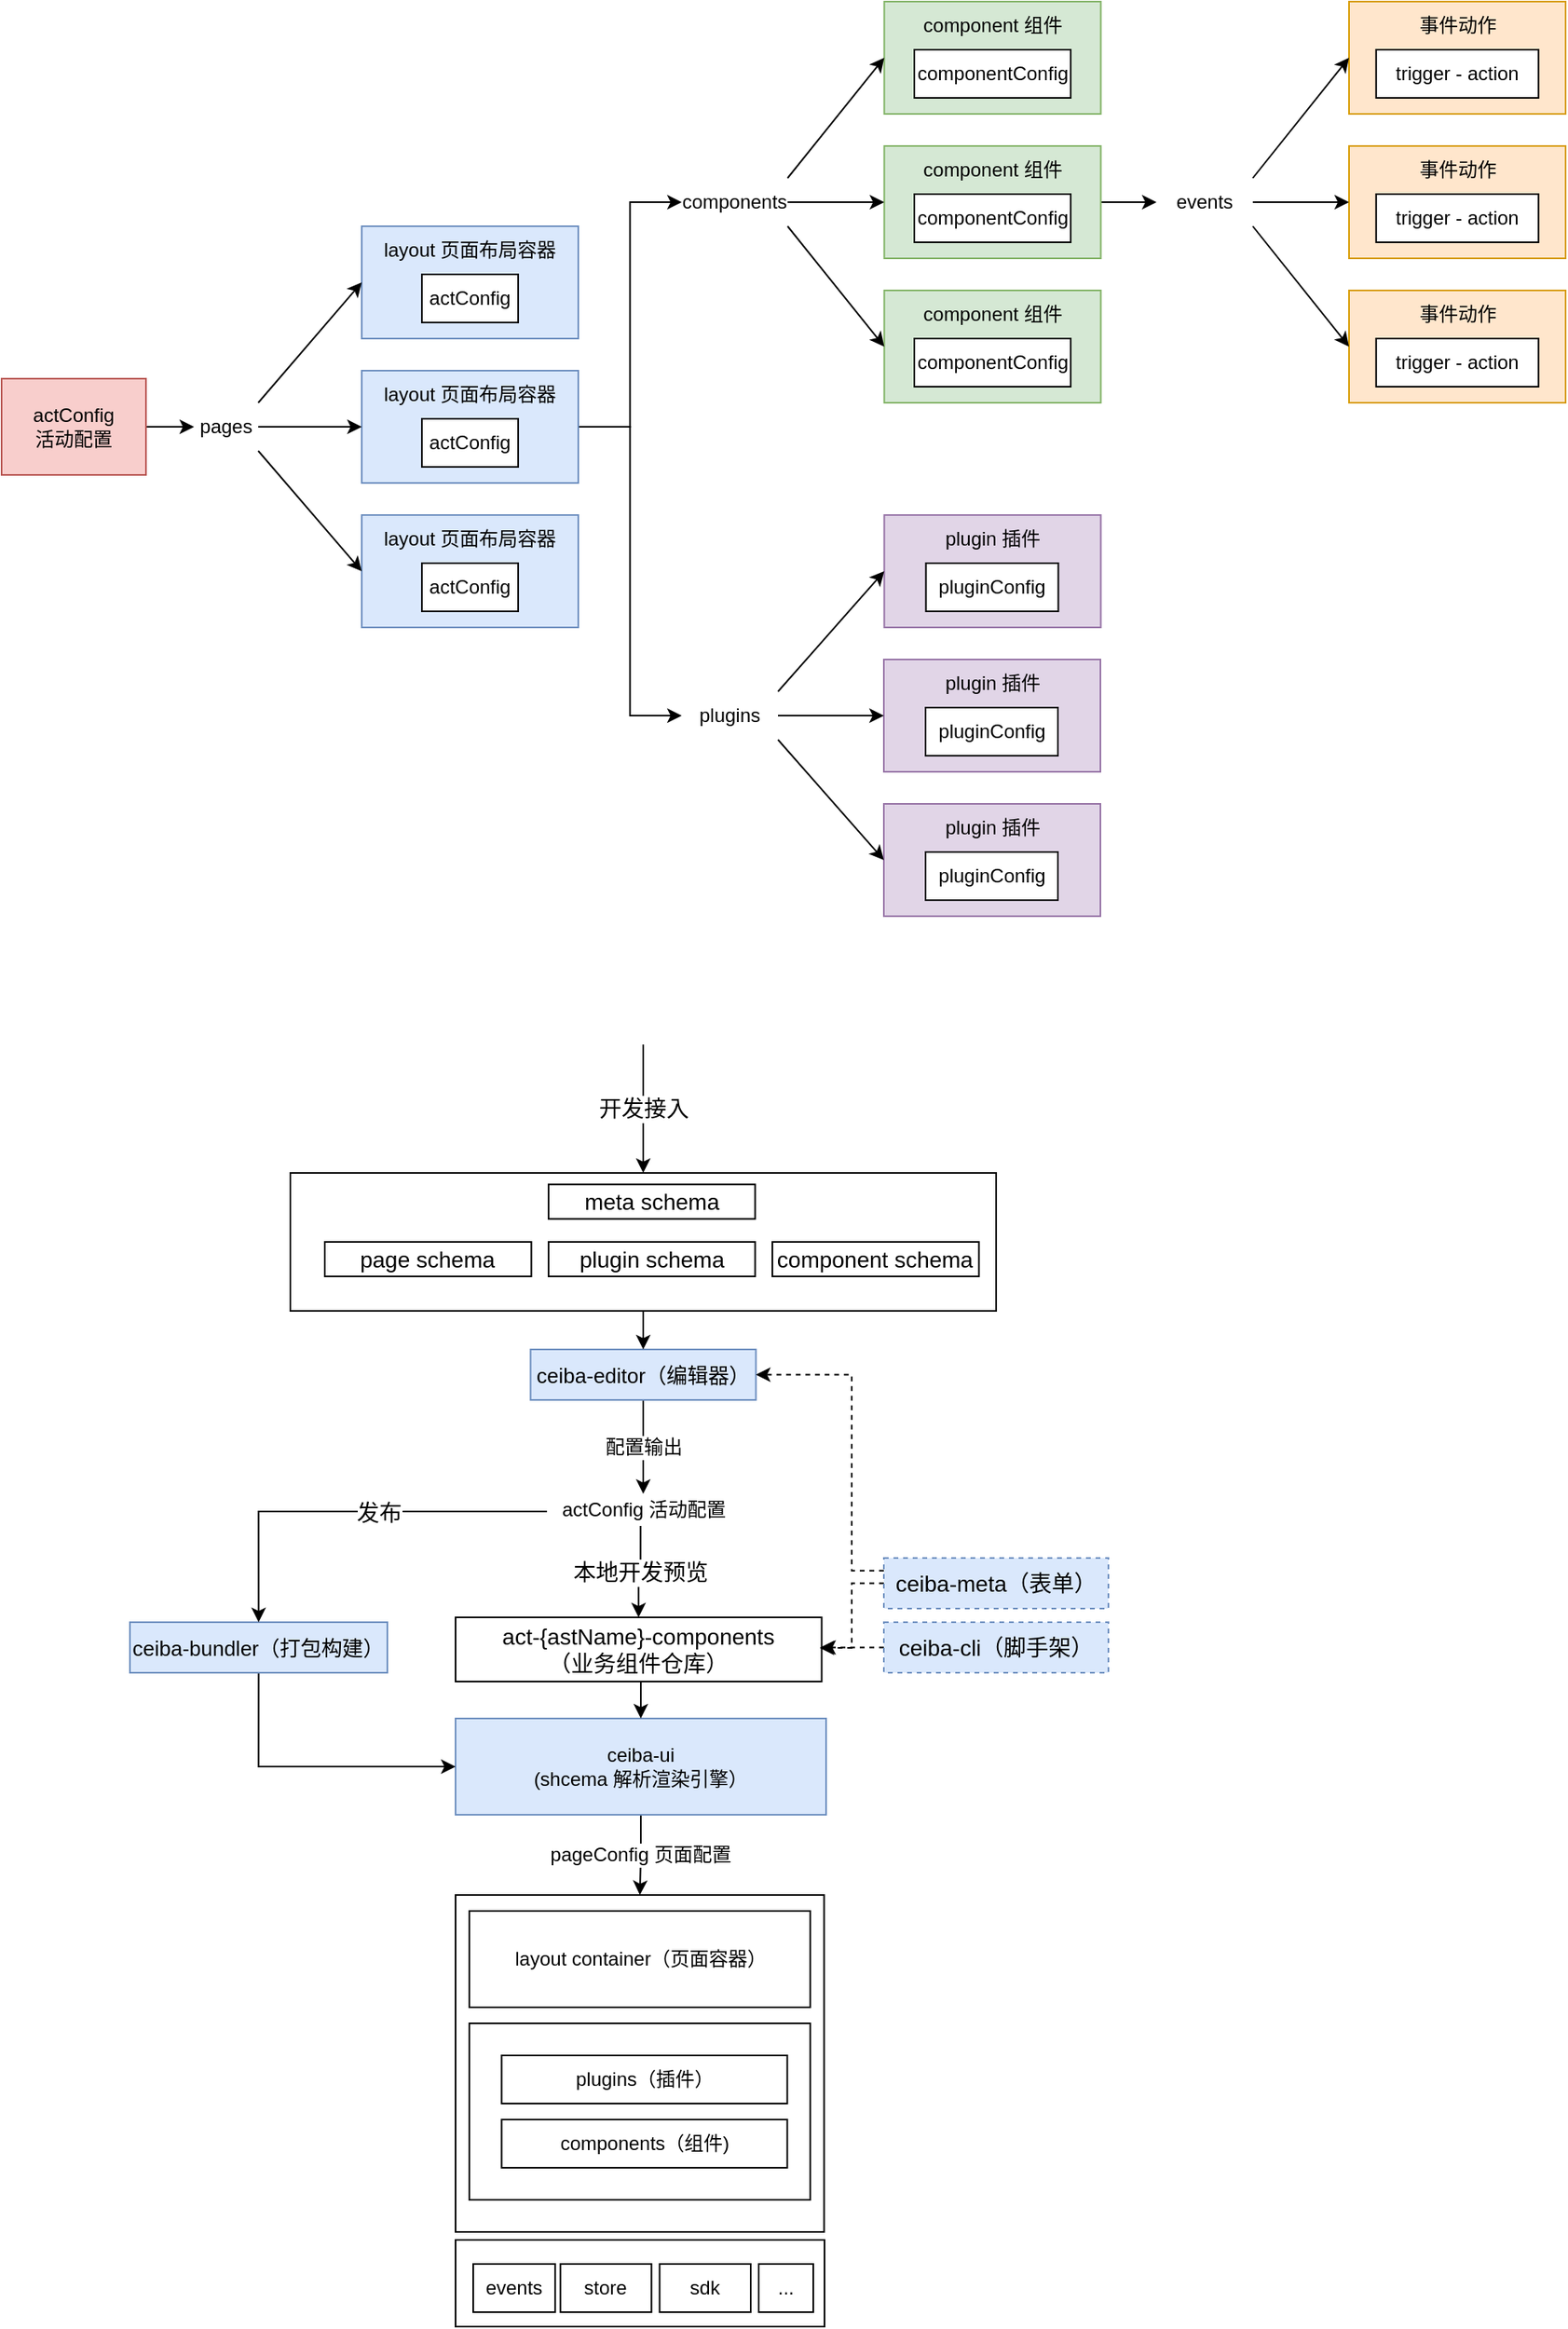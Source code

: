 <mxfile version="17.2.2" type="github">
  <diagram id="z3hTARYgiJ6AeHTWH3oq" name="Page-1">
    <mxGraphModel dx="2249" dy="1963" grid="1" gridSize="10" guides="1" tooltips="1" connect="1" arrows="1" fold="1" page="1" pageScale="1" pageWidth="827" pageHeight="1169" math="0" shadow="0">
      <root>
        <mxCell id="0" />
        <mxCell id="1" parent="0" />
        <mxCell id="QK8XMDVv3OCTIN3kpJLf-30" value="" style="rounded=0;whiteSpace=wrap;html=1;fillColor=#dae8fc;strokeColor=#6c8ebf;" vertex="1" parent="1">
          <mxGeometry x="214.52" y="-700" width="135" height="70" as="geometry" />
        </mxCell>
        <mxCell id="8SWkOzDCQGqLv8w6gFwN-64" value="" style="rounded=0;whiteSpace=wrap;html=1;fontSize=14;" parent="1" vertex="1">
          <mxGeometry x="273" y="555" width="230" height="54" as="geometry" />
        </mxCell>
        <mxCell id="8SWkOzDCQGqLv8w6gFwN-65" value="pageConfig 页面配置" style="edgeStyle=orthogonalEdgeStyle;rounded=0;orthogonalLoop=1;jettySize=auto;html=1;exitX=0.5;exitY=1;exitDx=0;exitDy=0;fontSize=12;" parent="1" source="8SWkOzDCQGqLv8w6gFwN-1" target="8SWkOzDCQGqLv8w6gFwN-4" edge="1">
          <mxGeometry relative="1" as="geometry" />
        </mxCell>
        <mxCell id="8SWkOzDCQGqLv8w6gFwN-1" value="ceiba-ui&lt;br&gt;(shcema 解析渲染引擎）" style="rounded=0;whiteSpace=wrap;html=1;fillColor=#dae8fc;strokeColor=#6c8ebf;" parent="1" vertex="1">
          <mxGeometry x="273" y="230" width="231" height="60" as="geometry" />
        </mxCell>
        <mxCell id="8SWkOzDCQGqLv8w6gFwN-31" value="" style="group" parent="1" vertex="1" connectable="0">
          <mxGeometry x="150" y="-90" width="480" height="231.5" as="geometry" />
        </mxCell>
        <mxCell id="8SWkOzDCQGqLv8w6gFwN-67" value="配置输出" style="edgeStyle=orthogonalEdgeStyle;rounded=0;orthogonalLoop=1;jettySize=auto;html=1;exitX=0.5;exitY=1;exitDx=0;exitDy=0;entryX=0.5;entryY=0;entryDx=0;entryDy=0;fontSize=12;" parent="8SWkOzDCQGqLv8w6gFwN-31" source="8SWkOzDCQGqLv8w6gFwN-20" edge="1">
          <mxGeometry relative="1" as="geometry">
            <mxPoint x="240" y="180" as="targetPoint" />
          </mxGeometry>
        </mxCell>
        <mxCell id="8SWkOzDCQGqLv8w6gFwN-20" value="ceiba-editor（编辑器）" style="rounded=0;whiteSpace=wrap;html=1;fontSize=13;fillColor=#dae8fc;strokeColor=#6c8ebf;" parent="8SWkOzDCQGqLv8w6gFwN-31" vertex="1">
          <mxGeometry x="169.756" y="90" width="140.488" height="31.5" as="geometry" />
        </mxCell>
        <mxCell id="8SWkOzDCQGqLv8w6gFwN-36" value="开发接入" style="endArrow=classic;html=1;rounded=0;fontSize=14;entryX=0.5;entryY=0;entryDx=0;entryDy=0;" parent="1" target="8SWkOzDCQGqLv8w6gFwN-29" edge="1">
          <mxGeometry width="50" height="50" relative="1" as="geometry">
            <mxPoint x="390" y="-190" as="sourcePoint" />
            <mxPoint x="410" y="-270" as="targetPoint" />
            <mxPoint as="offset" />
          </mxGeometry>
        </mxCell>
        <mxCell id="8SWkOzDCQGqLv8w6gFwN-51" style="edgeStyle=orthogonalEdgeStyle;rounded=0;orthogonalLoop=1;jettySize=auto;html=1;exitX=0.5;exitY=1;exitDx=0;exitDy=0;entryX=0.5;entryY=0;entryDx=0;entryDy=0;fontSize=14;" parent="1" source="8SWkOzDCQGqLv8w6gFwN-39" target="8SWkOzDCQGqLv8w6gFwN-1" edge="1">
          <mxGeometry relative="1" as="geometry" />
        </mxCell>
        <mxCell id="8SWkOzDCQGqLv8w6gFwN-39" value="act-{astName}-components&lt;br&gt;（业务组件仓库）" style="rounded=0;whiteSpace=wrap;html=1;fontSize=14;" parent="1" vertex="1">
          <mxGeometry x="273" y="167" width="228.24" height="40" as="geometry" />
        </mxCell>
        <mxCell id="8SWkOzDCQGqLv8w6gFwN-53" style="edgeStyle=orthogonalEdgeStyle;rounded=0;orthogonalLoop=1;jettySize=auto;html=1;exitX=0.5;exitY=1;exitDx=0;exitDy=0;entryX=0;entryY=0.5;entryDx=0;entryDy=0;fontSize=14;" parent="1" source="8SWkOzDCQGqLv8w6gFwN-40" target="8SWkOzDCQGqLv8w6gFwN-1" edge="1">
          <mxGeometry relative="1" as="geometry" />
        </mxCell>
        <mxCell id="8SWkOzDCQGqLv8w6gFwN-40" value="ceiba-bundler（打包构建）" style="rounded=0;whiteSpace=wrap;html=1;fontSize=13;fillColor=#dae8fc;strokeColor=#6c8ebf;" parent="1" vertex="1">
          <mxGeometry x="70" y="170" width="160.48" height="31.5" as="geometry" />
        </mxCell>
        <mxCell id="8SWkOzDCQGqLv8w6gFwN-45" value="本地开发预览" style="edgeStyle=orthogonalEdgeStyle;rounded=0;orthogonalLoop=1;jettySize=auto;html=1;exitX=0.486;exitY=1;exitDx=0;exitDy=0;fontSize=14;exitPerimeter=0;" parent="1" source="8SWkOzDCQGqLv8w6gFwN-68" target="8SWkOzDCQGqLv8w6gFwN-39" edge="1">
          <mxGeometry x="0.002" relative="1" as="geometry">
            <mxPoint x="390" y="120" as="sourcePoint" />
            <mxPoint as="offset" />
          </mxGeometry>
        </mxCell>
        <mxCell id="8SWkOzDCQGqLv8w6gFwN-46" style="edgeStyle=orthogonalEdgeStyle;rounded=0;orthogonalLoop=1;jettySize=auto;html=1;fontSize=14;entryX=0.5;entryY=0;entryDx=0;entryDy=0;exitX=0;exitY=0.55;exitDx=0;exitDy=0;exitPerimeter=0;" parent="1" source="8SWkOzDCQGqLv8w6gFwN-68" target="8SWkOzDCQGqLv8w6gFwN-40" edge="1">
          <mxGeometry relative="1" as="geometry">
            <mxPoint x="345" y="105" as="sourcePoint" />
            <mxPoint x="651.3" y="170" as="targetPoint" />
          </mxGeometry>
        </mxCell>
        <mxCell id="8SWkOzDCQGqLv8w6gFwN-47" value="发布" style="edgeLabel;html=1;align=center;verticalAlign=middle;resizable=0;points=[];fontSize=14;" parent="8SWkOzDCQGqLv8w6gFwN-46" vertex="1" connectable="0">
          <mxGeometry x="-0.15" y="1" relative="1" as="geometry">
            <mxPoint as="offset" />
          </mxGeometry>
        </mxCell>
        <mxCell id="8SWkOzDCQGqLv8w6gFwN-54" value="" style="group" parent="1" vertex="1" connectable="0">
          <mxGeometry x="273" y="340" width="229.75" height="210" as="geometry" />
        </mxCell>
        <mxCell id="8SWkOzDCQGqLv8w6gFwN-4" value="" style="rounded=0;whiteSpace=wrap;html=1;" parent="8SWkOzDCQGqLv8w6gFwN-54" vertex="1">
          <mxGeometry width="229.75" height="210" as="geometry" />
        </mxCell>
        <mxCell id="8SWkOzDCQGqLv8w6gFwN-5" value="layout container（页面容器）" style="rounded=0;whiteSpace=wrap;html=1;" parent="8SWkOzDCQGqLv8w6gFwN-54" vertex="1">
          <mxGeometry x="8.616" y="10" width="212.519" height="60" as="geometry" />
        </mxCell>
        <mxCell id="8SWkOzDCQGqLv8w6gFwN-6" value="" style="rounded=0;whiteSpace=wrap;html=1;" parent="8SWkOzDCQGqLv8w6gFwN-54" vertex="1">
          <mxGeometry x="8.616" y="80" width="212.519" height="110" as="geometry" />
        </mxCell>
        <mxCell id="8SWkOzDCQGqLv8w6gFwN-8" value="plugins（插件）" style="rounded=0;whiteSpace=wrap;html=1;" parent="8SWkOzDCQGqLv8w6gFwN-54" vertex="1">
          <mxGeometry x="28.719" y="100" width="178.056" height="30" as="geometry" />
        </mxCell>
        <mxCell id="8SWkOzDCQGqLv8w6gFwN-13" value="components（组件)" style="rounded=0;whiteSpace=wrap;html=1;" parent="8SWkOzDCQGqLv8w6gFwN-54" vertex="1">
          <mxGeometry x="28.719" y="140" width="178.056" height="30" as="geometry" />
        </mxCell>
        <mxCell id="8SWkOzDCQGqLv8w6gFwN-56" value="" style="group" parent="1" vertex="1" connectable="0">
          <mxGeometry x="284" y="570" width="173" height="30" as="geometry" />
        </mxCell>
        <mxCell id="8SWkOzDCQGqLv8w6gFwN-14" value="events" style="rounded=0;whiteSpace=wrap;html=1;" parent="8SWkOzDCQGqLv8w6gFwN-56" vertex="1">
          <mxGeometry width="51.111" height="30" as="geometry" />
        </mxCell>
        <mxCell id="8SWkOzDCQGqLv8w6gFwN-16" value="store" style="rounded=0;whiteSpace=wrap;html=1;" parent="8SWkOzDCQGqLv8w6gFwN-56" vertex="1">
          <mxGeometry x="54.357" width="56.79" height="30" as="geometry" />
        </mxCell>
        <mxCell id="8SWkOzDCQGqLv8w6gFwN-55" value="sdk" style="rounded=0;whiteSpace=wrap;html=1;" parent="8SWkOzDCQGqLv8w6gFwN-56" vertex="1">
          <mxGeometry x="116.21" width="56.79" height="30" as="geometry" />
        </mxCell>
        <mxCell id="8SWkOzDCQGqLv8w6gFwN-57" value="..." style="rounded=0;whiteSpace=wrap;html=1;" parent="1" vertex="1">
          <mxGeometry x="462" y="570" width="34" height="30" as="geometry" />
        </mxCell>
        <mxCell id="8SWkOzDCQGqLv8w6gFwN-68" value="actConfig 活动配置" style="text;html=1;align=center;verticalAlign=middle;resizable=0;points=[];autosize=1;strokeColor=none;fillColor=none;fontSize=12;" parent="1" vertex="1">
          <mxGeometry x="330" y="90" width="120" height="20" as="geometry" />
        </mxCell>
        <mxCell id="8SWkOzDCQGqLv8w6gFwN-71" style="edgeStyle=orthogonalEdgeStyle;rounded=0;orthogonalLoop=1;jettySize=auto;html=1;exitX=0;exitY=0.5;exitDx=0;exitDy=0;fontSize=12;dashed=1;" parent="1" source="8SWkOzDCQGqLv8w6gFwN-69" edge="1">
          <mxGeometry relative="1" as="geometry">
            <mxPoint x="501" y="186" as="targetPoint" />
          </mxGeometry>
        </mxCell>
        <mxCell id="8SWkOzDCQGqLv8w6gFwN-69" value="ceiba-cli（脚手架）" style="rounded=0;whiteSpace=wrap;html=1;fontSize=14;fillColor=#dae8fc;strokeColor=#6c8ebf;dashed=1;" parent="1" vertex="1">
          <mxGeometry x="540" y="170" width="140" height="31.5" as="geometry" />
        </mxCell>
        <mxCell id="8SWkOzDCQGqLv8w6gFwN-72" style="edgeStyle=orthogonalEdgeStyle;rounded=0;orthogonalLoop=1;jettySize=auto;html=1;exitX=0;exitY=0.5;exitDx=0;exitDy=0;fontSize=12;dashed=1;" parent="1" source="8SWkOzDCQGqLv8w6gFwN-70" edge="1">
          <mxGeometry relative="1" as="geometry">
            <mxPoint x="500" y="186" as="targetPoint" />
            <Array as="points">
              <mxPoint x="520" y="146" />
              <mxPoint x="520" y="186" />
            </Array>
          </mxGeometry>
        </mxCell>
        <mxCell id="8SWkOzDCQGqLv8w6gFwN-73" style="edgeStyle=orthogonalEdgeStyle;rounded=0;orthogonalLoop=1;jettySize=auto;html=1;exitX=0;exitY=0.25;exitDx=0;exitDy=0;entryX=1;entryY=0.5;entryDx=0;entryDy=0;fontSize=12;dashed=1;" parent="1" source="8SWkOzDCQGqLv8w6gFwN-70" target="8SWkOzDCQGqLv8w6gFwN-20" edge="1">
          <mxGeometry relative="1" as="geometry">
            <Array as="points">
              <mxPoint x="520" y="138" />
              <mxPoint x="520" y="16" />
            </Array>
          </mxGeometry>
        </mxCell>
        <mxCell id="8SWkOzDCQGqLv8w6gFwN-70" value="ceiba-meta（表单）" style="rounded=0;whiteSpace=wrap;html=1;fontSize=14;fillColor=#dae8fc;strokeColor=#6c8ebf;dashed=1;" parent="1" vertex="1">
          <mxGeometry x="540" y="130" width="140" height="31.5" as="geometry" />
        </mxCell>
        <mxCell id="8SWkOzDCQGqLv8w6gFwN-74" value="" style="group" parent="1" vertex="1" connectable="0">
          <mxGeometry x="170" y="-110" width="440" height="86" as="geometry" />
        </mxCell>
        <mxCell id="8SWkOzDCQGqLv8w6gFwN-29" value="" style="rounded=0;whiteSpace=wrap;html=1;fontSize=14;" parent="8SWkOzDCQGqLv8w6gFwN-74" vertex="1">
          <mxGeometry width="440" height="86" as="geometry" />
        </mxCell>
        <mxCell id="8SWkOzDCQGqLv8w6gFwN-18" value="page schema" style="rounded=0;whiteSpace=wrap;html=1;fontSize=14;" parent="8SWkOzDCQGqLv8w6gFwN-74" vertex="1">
          <mxGeometry x="21.463" y="43" width="128.78" height="21.5" as="geometry" />
        </mxCell>
        <mxCell id="8SWkOzDCQGqLv8w6gFwN-21" value="plugin schema" style="rounded=0;whiteSpace=wrap;html=1;fontSize=14;" parent="8SWkOzDCQGqLv8w6gFwN-74" vertex="1">
          <mxGeometry x="160.976" y="43" width="128.78" height="21.5" as="geometry" />
        </mxCell>
        <mxCell id="8SWkOzDCQGqLv8w6gFwN-22" value="component schema" style="rounded=0;whiteSpace=wrap;html=1;fontSize=14;" parent="8SWkOzDCQGqLv8w6gFwN-74" vertex="1">
          <mxGeometry x="300.488" y="43" width="128.78" height="21.5" as="geometry" />
        </mxCell>
        <mxCell id="8SWkOzDCQGqLv8w6gFwN-25" value="meta schema" style="rounded=0;whiteSpace=wrap;html=1;fontSize=14;" parent="8SWkOzDCQGqLv8w6gFwN-74" vertex="1">
          <mxGeometry x="160.976" y="7.167" width="128.78" height="21.5" as="geometry" />
        </mxCell>
        <mxCell id="8SWkOzDCQGqLv8w6gFwN-30" value="" style="edgeStyle=orthogonalEdgeStyle;rounded=0;orthogonalLoop=1;jettySize=auto;html=1;exitX=0.5;exitY=1;exitDx=0;exitDy=0;entryX=0.5;entryY=0;entryDx=0;entryDy=0;fontSize=14;" parent="1" source="8SWkOzDCQGqLv8w6gFwN-29" target="8SWkOzDCQGqLv8w6gFwN-20" edge="1">
          <mxGeometry relative="1" as="geometry" />
        </mxCell>
        <mxCell id="QK8XMDVv3OCTIN3kpJLf-87" style="edgeStyle=orthogonalEdgeStyle;rounded=0;orthogonalLoop=1;jettySize=auto;html=1;exitX=1;exitY=0.5;exitDx=0;exitDy=0;" edge="1" parent="1" source="QK8XMDVv3OCTIN3kpJLf-1" target="QK8XMDVv3OCTIN3kpJLf-86">
          <mxGeometry relative="1" as="geometry" />
        </mxCell>
        <mxCell id="QK8XMDVv3OCTIN3kpJLf-1" value="actConfig &lt;br&gt;活动配置" style="rounded=0;whiteSpace=wrap;html=1;fillColor=#f8cecc;strokeColor=#b85450;" vertex="1" parent="1">
          <mxGeometry x="-10" y="-605" width="90" height="60" as="geometry" />
        </mxCell>
        <mxCell id="QK8XMDVv3OCTIN3kpJLf-29" value="actConfig" style="rounded=0;whiteSpace=wrap;html=1;" vertex="1" parent="1">
          <mxGeometry x="252.02" y="-670" width="60" height="30" as="geometry" />
        </mxCell>
        <mxCell id="QK8XMDVv3OCTIN3kpJLf-31" value="layout 页面布局容器" style="text;html=1;strokeColor=none;fillColor=none;align=center;verticalAlign=middle;whiteSpace=wrap;rounded=0;" vertex="1" parent="1">
          <mxGeometry x="222.02" y="-700" width="120" height="30" as="geometry" />
        </mxCell>
        <mxCell id="QK8XMDVv3OCTIN3kpJLf-93" style="edgeStyle=orthogonalEdgeStyle;rounded=0;orthogonalLoop=1;jettySize=auto;html=1;exitX=1;exitY=0.5;exitDx=0;exitDy=0;entryX=0;entryY=0.5;entryDx=0;entryDy=0;" edge="1" parent="1" source="QK8XMDVv3OCTIN3kpJLf-38" target="QK8XMDVv3OCTIN3kpJLf-92">
          <mxGeometry relative="1" as="geometry" />
        </mxCell>
        <mxCell id="QK8XMDVv3OCTIN3kpJLf-95" style="edgeStyle=orthogonalEdgeStyle;rounded=0;orthogonalLoop=1;jettySize=auto;html=1;exitX=1;exitY=0.5;exitDx=0;exitDy=0;entryX=0;entryY=0.5;entryDx=0;entryDy=0;" edge="1" parent="1" source="QK8XMDVv3OCTIN3kpJLf-38" target="QK8XMDVv3OCTIN3kpJLf-94">
          <mxGeometry relative="1" as="geometry" />
        </mxCell>
        <mxCell id="QK8XMDVv3OCTIN3kpJLf-38" value="" style="rounded=0;whiteSpace=wrap;html=1;fillColor=#dae8fc;strokeColor=#6c8ebf;" vertex="1" parent="1">
          <mxGeometry x="214.52" y="-610" width="135" height="70" as="geometry" />
        </mxCell>
        <mxCell id="QK8XMDVv3OCTIN3kpJLf-39" value="actConfig" style="rounded=0;whiteSpace=wrap;html=1;" vertex="1" parent="1">
          <mxGeometry x="252.02" y="-580" width="60" height="30" as="geometry" />
        </mxCell>
        <mxCell id="QK8XMDVv3OCTIN3kpJLf-40" value="layout 页面布局容器" style="text;html=1;strokeColor=none;fillColor=none;align=center;verticalAlign=middle;whiteSpace=wrap;rounded=0;" vertex="1" parent="1">
          <mxGeometry x="222.02" y="-610" width="120" height="30" as="geometry" />
        </mxCell>
        <mxCell id="QK8XMDVv3OCTIN3kpJLf-41" value="" style="rounded=0;whiteSpace=wrap;html=1;fillColor=#dae8fc;strokeColor=#6c8ebf;" vertex="1" parent="1">
          <mxGeometry x="214.52" y="-520" width="135" height="70" as="geometry" />
        </mxCell>
        <mxCell id="QK8XMDVv3OCTIN3kpJLf-42" value="actConfig" style="rounded=0;whiteSpace=wrap;html=1;" vertex="1" parent="1">
          <mxGeometry x="252.02" y="-490" width="60" height="30" as="geometry" />
        </mxCell>
        <mxCell id="QK8XMDVv3OCTIN3kpJLf-43" value="layout 页面布局容器" style="text;html=1;strokeColor=none;fillColor=none;align=center;verticalAlign=middle;whiteSpace=wrap;rounded=0;" vertex="1" parent="1">
          <mxGeometry x="222.02" y="-520" width="120" height="30" as="geometry" />
        </mxCell>
        <mxCell id="QK8XMDVv3OCTIN3kpJLf-44" value="" style="rounded=0;whiteSpace=wrap;html=1;fillColor=#d5e8d4;strokeColor=#82b366;" vertex="1" parent="1">
          <mxGeometry x="540.25" y="-840" width="135" height="70" as="geometry" />
        </mxCell>
        <mxCell id="QK8XMDVv3OCTIN3kpJLf-45" value="componentConfig" style="rounded=0;whiteSpace=wrap;html=1;" vertex="1" parent="1">
          <mxGeometry x="559" y="-810" width="97.5" height="30" as="geometry" />
        </mxCell>
        <mxCell id="QK8XMDVv3OCTIN3kpJLf-46" value="component 组件" style="text;html=1;strokeColor=none;fillColor=none;align=center;verticalAlign=middle;whiteSpace=wrap;rounded=0;" vertex="1" parent="1">
          <mxGeometry x="547.75" y="-840" width="120" height="30" as="geometry" />
        </mxCell>
        <mxCell id="QK8XMDVv3OCTIN3kpJLf-53" value="" style="rounded=0;whiteSpace=wrap;html=1;fillColor=#e1d5e7;strokeColor=#9673a6;" vertex="1" parent="1">
          <mxGeometry x="540.25" y="-520" width="135" height="70" as="geometry" />
        </mxCell>
        <mxCell id="QK8XMDVv3OCTIN3kpJLf-54" value="pluginConfig" style="rounded=0;whiteSpace=wrap;html=1;" vertex="1" parent="1">
          <mxGeometry x="566.25" y="-490" width="82.5" height="30" as="geometry" />
        </mxCell>
        <mxCell id="QK8XMDVv3OCTIN3kpJLf-55" value="plugin 插件" style="text;html=1;strokeColor=none;fillColor=none;align=center;verticalAlign=middle;whiteSpace=wrap;rounded=0;" vertex="1" parent="1">
          <mxGeometry x="547.75" y="-520" width="120" height="30" as="geometry" />
        </mxCell>
        <mxCell id="QK8XMDVv3OCTIN3kpJLf-108" style="edgeStyle=orthogonalEdgeStyle;rounded=0;orthogonalLoop=1;jettySize=auto;html=1;exitX=1;exitY=0.5;exitDx=0;exitDy=0;" edge="1" parent="1" source="QK8XMDVv3OCTIN3kpJLf-64" target="QK8XMDVv3OCTIN3kpJLf-104">
          <mxGeometry relative="1" as="geometry" />
        </mxCell>
        <mxCell id="QK8XMDVv3OCTIN3kpJLf-64" value="" style="rounded=0;whiteSpace=wrap;html=1;fillColor=#d5e8d4;strokeColor=#82b366;" vertex="1" parent="1">
          <mxGeometry x="540.25" y="-750" width="135" height="70" as="geometry" />
        </mxCell>
        <mxCell id="QK8XMDVv3OCTIN3kpJLf-65" value="componentConfig" style="rounded=0;whiteSpace=wrap;html=1;" vertex="1" parent="1">
          <mxGeometry x="559" y="-720" width="97.5" height="30" as="geometry" />
        </mxCell>
        <mxCell id="QK8XMDVv3OCTIN3kpJLf-66" value="component 组件" style="text;html=1;strokeColor=none;fillColor=none;align=center;verticalAlign=middle;whiteSpace=wrap;rounded=0;" vertex="1" parent="1">
          <mxGeometry x="547.75" y="-750" width="120" height="30" as="geometry" />
        </mxCell>
        <mxCell id="QK8XMDVv3OCTIN3kpJLf-67" value="" style="rounded=0;whiteSpace=wrap;html=1;fillColor=#d5e8d4;strokeColor=#82b366;" vertex="1" parent="1">
          <mxGeometry x="540.25" y="-660" width="135" height="70" as="geometry" />
        </mxCell>
        <mxCell id="QK8XMDVv3OCTIN3kpJLf-68" value="componentConfig" style="rounded=0;whiteSpace=wrap;html=1;" vertex="1" parent="1">
          <mxGeometry x="559" y="-630" width="97.5" height="30" as="geometry" />
        </mxCell>
        <mxCell id="QK8XMDVv3OCTIN3kpJLf-69" value="component 组件" style="text;html=1;strokeColor=none;fillColor=none;align=center;verticalAlign=middle;whiteSpace=wrap;rounded=0;" vertex="1" parent="1">
          <mxGeometry x="547.75" y="-660" width="120" height="30" as="geometry" />
        </mxCell>
        <mxCell id="QK8XMDVv3OCTIN3kpJLf-70" value="" style="rounded=0;whiteSpace=wrap;html=1;fillColor=#e1d5e7;strokeColor=#9673a6;" vertex="1" parent="1">
          <mxGeometry x="540" y="-430" width="135" height="70" as="geometry" />
        </mxCell>
        <mxCell id="QK8XMDVv3OCTIN3kpJLf-71" value="pluginConfig" style="rounded=0;whiteSpace=wrap;html=1;" vertex="1" parent="1">
          <mxGeometry x="566" y="-400" width="82.5" height="30" as="geometry" />
        </mxCell>
        <mxCell id="QK8XMDVv3OCTIN3kpJLf-72" value="plugin 插件" style="text;html=1;strokeColor=none;fillColor=none;align=center;verticalAlign=middle;whiteSpace=wrap;rounded=0;" vertex="1" parent="1">
          <mxGeometry x="547.5" y="-430" width="120" height="30" as="geometry" />
        </mxCell>
        <mxCell id="QK8XMDVv3OCTIN3kpJLf-73" value="" style="rounded=0;whiteSpace=wrap;html=1;fillColor=#e1d5e7;strokeColor=#9673a6;" vertex="1" parent="1">
          <mxGeometry x="540" y="-340" width="135" height="70" as="geometry" />
        </mxCell>
        <mxCell id="QK8XMDVv3OCTIN3kpJLf-74" value="pluginConfig" style="rounded=0;whiteSpace=wrap;html=1;" vertex="1" parent="1">
          <mxGeometry x="566" y="-310" width="82.5" height="30" as="geometry" />
        </mxCell>
        <mxCell id="QK8XMDVv3OCTIN3kpJLf-75" value="plugin 插件" style="text;html=1;strokeColor=none;fillColor=none;align=center;verticalAlign=middle;whiteSpace=wrap;rounded=0;" vertex="1" parent="1">
          <mxGeometry x="547.5" y="-340" width="120" height="30" as="geometry" />
        </mxCell>
        <mxCell id="QK8XMDVv3OCTIN3kpJLf-76" value="" style="rounded=0;whiteSpace=wrap;html=1;fillColor=#ffe6cc;strokeColor=#d79b00;" vertex="1" parent="1">
          <mxGeometry x="830" y="-840" width="135" height="70" as="geometry" />
        </mxCell>
        <mxCell id="QK8XMDVv3OCTIN3kpJLf-77" value="trigger - action" style="rounded=0;whiteSpace=wrap;html=1;" vertex="1" parent="1">
          <mxGeometry x="846.875" y="-810" width="101.25" height="30" as="geometry" />
        </mxCell>
        <mxCell id="QK8XMDVv3OCTIN3kpJLf-78" value="事件动作" style="text;html=1;strokeColor=none;fillColor=none;align=center;verticalAlign=middle;whiteSpace=wrap;rounded=0;" vertex="1" parent="1">
          <mxGeometry x="837.5" y="-840" width="120" height="30" as="geometry" />
        </mxCell>
        <mxCell id="QK8XMDVv3OCTIN3kpJLf-79" value="" style="rounded=0;whiteSpace=wrap;html=1;fillColor=#ffe6cc;strokeColor=#d79b00;" vertex="1" parent="1">
          <mxGeometry x="830" y="-750" width="135" height="70" as="geometry" />
        </mxCell>
        <mxCell id="QK8XMDVv3OCTIN3kpJLf-80" value="trigger - action" style="rounded=0;whiteSpace=wrap;html=1;" vertex="1" parent="1">
          <mxGeometry x="846.875" y="-720" width="101.25" height="30" as="geometry" />
        </mxCell>
        <mxCell id="QK8XMDVv3OCTIN3kpJLf-81" value="事件动作" style="text;html=1;strokeColor=none;fillColor=none;align=center;verticalAlign=middle;whiteSpace=wrap;rounded=0;" vertex="1" parent="1">
          <mxGeometry x="837.5" y="-750" width="120" height="30" as="geometry" />
        </mxCell>
        <mxCell id="QK8XMDVv3OCTIN3kpJLf-82" value="" style="rounded=0;whiteSpace=wrap;html=1;fillColor=#ffe6cc;strokeColor=#d79b00;" vertex="1" parent="1">
          <mxGeometry x="830" y="-660" width="135" height="70" as="geometry" />
        </mxCell>
        <mxCell id="QK8XMDVv3OCTIN3kpJLf-83" value="trigger - action" style="rounded=0;whiteSpace=wrap;html=1;" vertex="1" parent="1">
          <mxGeometry x="846.875" y="-630" width="101.25" height="30" as="geometry" />
        </mxCell>
        <mxCell id="QK8XMDVv3OCTIN3kpJLf-84" value="事件动作" style="text;html=1;strokeColor=none;fillColor=none;align=center;verticalAlign=middle;whiteSpace=wrap;rounded=0;" vertex="1" parent="1">
          <mxGeometry x="837.5" y="-660" width="120" height="30" as="geometry" />
        </mxCell>
        <mxCell id="QK8XMDVv3OCTIN3kpJLf-86" value="pages" style="text;html=1;strokeColor=none;fillColor=none;align=center;verticalAlign=middle;whiteSpace=wrap;rounded=0;" vertex="1" parent="1">
          <mxGeometry x="110" y="-590" width="40" height="30" as="geometry" />
        </mxCell>
        <mxCell id="QK8XMDVv3OCTIN3kpJLf-89" value="" style="endArrow=classic;html=1;rounded=0;exitX=1;exitY=0;exitDx=0;exitDy=0;entryX=0;entryY=0.5;entryDx=0;entryDy=0;" edge="1" parent="1" source="QK8XMDVv3OCTIN3kpJLf-86" target="QK8XMDVv3OCTIN3kpJLf-30">
          <mxGeometry width="50" height="50" relative="1" as="geometry">
            <mxPoint x="120" y="-620" as="sourcePoint" />
            <mxPoint x="170" y="-670" as="targetPoint" />
          </mxGeometry>
        </mxCell>
        <mxCell id="QK8XMDVv3OCTIN3kpJLf-90" value="" style="endArrow=classic;html=1;rounded=0;exitX=1;exitY=0.5;exitDx=0;exitDy=0;entryX=0;entryY=0.5;entryDx=0;entryDy=0;" edge="1" parent="1" source="QK8XMDVv3OCTIN3kpJLf-86" target="QK8XMDVv3OCTIN3kpJLf-38">
          <mxGeometry width="50" height="50" relative="1" as="geometry">
            <mxPoint x="80" y="-420" as="sourcePoint" />
            <mxPoint x="130" y="-470" as="targetPoint" />
          </mxGeometry>
        </mxCell>
        <mxCell id="QK8XMDVv3OCTIN3kpJLf-91" value="" style="endArrow=classic;html=1;rounded=0;exitX=1;exitY=1;exitDx=0;exitDy=0;entryX=0;entryY=0.5;entryDx=0;entryDy=0;" edge="1" parent="1" source="QK8XMDVv3OCTIN3kpJLf-86" target="QK8XMDVv3OCTIN3kpJLf-41">
          <mxGeometry width="50" height="50" relative="1" as="geometry">
            <mxPoint x="80" y="-450" as="sourcePoint" />
            <mxPoint x="130" y="-500" as="targetPoint" />
          </mxGeometry>
        </mxCell>
        <mxCell id="QK8XMDVv3OCTIN3kpJLf-92" value="components" style="text;html=1;strokeColor=none;fillColor=none;align=center;verticalAlign=middle;whiteSpace=wrap;rounded=0;" vertex="1" parent="1">
          <mxGeometry x="414" y="-730" width="66" height="30" as="geometry" />
        </mxCell>
        <mxCell id="QK8XMDVv3OCTIN3kpJLf-94" value="plugins" style="text;html=1;strokeColor=none;fillColor=none;align=center;verticalAlign=middle;whiteSpace=wrap;rounded=0;" vertex="1" parent="1">
          <mxGeometry x="414" y="-410" width="60" height="30" as="geometry" />
        </mxCell>
        <mxCell id="QK8XMDVv3OCTIN3kpJLf-96" value="" style="endArrow=classic;html=1;rounded=0;entryX=0;entryY=0.5;entryDx=0;entryDy=0;exitX=1;exitY=0;exitDx=0;exitDy=0;" edge="1" parent="1" source="QK8XMDVv3OCTIN3kpJLf-94" target="QK8XMDVv3OCTIN3kpJLf-53">
          <mxGeometry width="50" height="50" relative="1" as="geometry">
            <mxPoint x="350" y="-300" as="sourcePoint" />
            <mxPoint x="400" y="-350" as="targetPoint" />
          </mxGeometry>
        </mxCell>
        <mxCell id="QK8XMDVv3OCTIN3kpJLf-97" value="" style="endArrow=classic;html=1;rounded=0;exitX=1;exitY=0.5;exitDx=0;exitDy=0;" edge="1" parent="1" source="QK8XMDVv3OCTIN3kpJLf-94" target="QK8XMDVv3OCTIN3kpJLf-70">
          <mxGeometry width="50" height="50" relative="1" as="geometry">
            <mxPoint x="310" y="-290" as="sourcePoint" />
            <mxPoint x="360" y="-340" as="targetPoint" />
          </mxGeometry>
        </mxCell>
        <mxCell id="QK8XMDVv3OCTIN3kpJLf-98" value="" style="endArrow=classic;html=1;rounded=0;exitX=1;exitY=1;exitDx=0;exitDy=0;entryX=0;entryY=0.5;entryDx=0;entryDy=0;" edge="1" parent="1" source="QK8XMDVv3OCTIN3kpJLf-94" target="QK8XMDVv3OCTIN3kpJLf-73">
          <mxGeometry width="50" height="50" relative="1" as="geometry">
            <mxPoint x="210" y="-330" as="sourcePoint" />
            <mxPoint x="260" y="-380" as="targetPoint" />
          </mxGeometry>
        </mxCell>
        <mxCell id="QK8XMDVv3OCTIN3kpJLf-99" value="" style="endArrow=classic;html=1;rounded=0;exitX=1;exitY=0;exitDx=0;exitDy=0;entryX=0;entryY=0.5;entryDx=0;entryDy=0;" edge="1" parent="1" source="QK8XMDVv3OCTIN3kpJLf-92" target="QK8XMDVv3OCTIN3kpJLf-44">
          <mxGeometry width="50" height="50" relative="1" as="geometry">
            <mxPoint x="330" y="-790" as="sourcePoint" />
            <mxPoint x="380" y="-840" as="targetPoint" />
          </mxGeometry>
        </mxCell>
        <mxCell id="QK8XMDVv3OCTIN3kpJLf-102" value="" style="endArrow=classic;html=1;rounded=0;exitX=1;exitY=0.5;exitDx=0;exitDy=0;entryX=0;entryY=0.5;entryDx=0;entryDy=0;" edge="1" parent="1" source="QK8XMDVv3OCTIN3kpJLf-92" target="QK8XMDVv3OCTIN3kpJLf-64">
          <mxGeometry width="50" height="50" relative="1" as="geometry">
            <mxPoint x="450" y="-850" as="sourcePoint" />
            <mxPoint x="500" y="-900" as="targetPoint" />
          </mxGeometry>
        </mxCell>
        <mxCell id="QK8XMDVv3OCTIN3kpJLf-103" value="" style="endArrow=classic;html=1;rounded=0;exitX=1;exitY=1;exitDx=0;exitDy=0;entryX=0;entryY=0.5;entryDx=0;entryDy=0;" edge="1" parent="1" source="QK8XMDVv3OCTIN3kpJLf-92" target="QK8XMDVv3OCTIN3kpJLf-67">
          <mxGeometry width="50" height="50" relative="1" as="geometry">
            <mxPoint x="300" y="-780" as="sourcePoint" />
            <mxPoint x="350" y="-830" as="targetPoint" />
          </mxGeometry>
        </mxCell>
        <mxCell id="QK8XMDVv3OCTIN3kpJLf-104" value="events" style="text;html=1;strokeColor=none;fillColor=none;align=center;verticalAlign=middle;whiteSpace=wrap;rounded=0;" vertex="1" parent="1">
          <mxGeometry x="710" y="-730" width="60" height="30" as="geometry" />
        </mxCell>
        <mxCell id="QK8XMDVv3OCTIN3kpJLf-105" value="" style="endArrow=classic;html=1;rounded=0;exitX=1;exitY=0;exitDx=0;exitDy=0;entryX=0;entryY=0.5;entryDx=0;entryDy=0;" edge="1" parent="1" source="QK8XMDVv3OCTIN3kpJLf-104" target="QK8XMDVv3OCTIN3kpJLf-76">
          <mxGeometry width="50" height="50" relative="1" as="geometry">
            <mxPoint x="800" y="-860" as="sourcePoint" />
            <mxPoint x="850" y="-910" as="targetPoint" />
          </mxGeometry>
        </mxCell>
        <mxCell id="QK8XMDVv3OCTIN3kpJLf-106" value="" style="endArrow=classic;html=1;rounded=0;exitX=1;exitY=0.5;exitDx=0;exitDy=0;entryX=0;entryY=0.5;entryDx=0;entryDy=0;" edge="1" parent="1" source="QK8XMDVv3OCTIN3kpJLf-104" target="QK8XMDVv3OCTIN3kpJLf-79">
          <mxGeometry width="50" height="50" relative="1" as="geometry">
            <mxPoint x="700" y="-900" as="sourcePoint" />
            <mxPoint x="750" y="-950" as="targetPoint" />
          </mxGeometry>
        </mxCell>
        <mxCell id="QK8XMDVv3OCTIN3kpJLf-107" value="" style="endArrow=classic;html=1;rounded=0;exitX=1;exitY=1;exitDx=0;exitDy=0;entryX=0;entryY=0.5;entryDx=0;entryDy=0;" edge="1" parent="1" source="QK8XMDVv3OCTIN3kpJLf-104" target="QK8XMDVv3OCTIN3kpJLf-82">
          <mxGeometry width="50" height="50" relative="1" as="geometry">
            <mxPoint x="750" y="-870" as="sourcePoint" />
            <mxPoint x="800" y="-920" as="targetPoint" />
          </mxGeometry>
        </mxCell>
      </root>
    </mxGraphModel>
  </diagram>
</mxfile>
